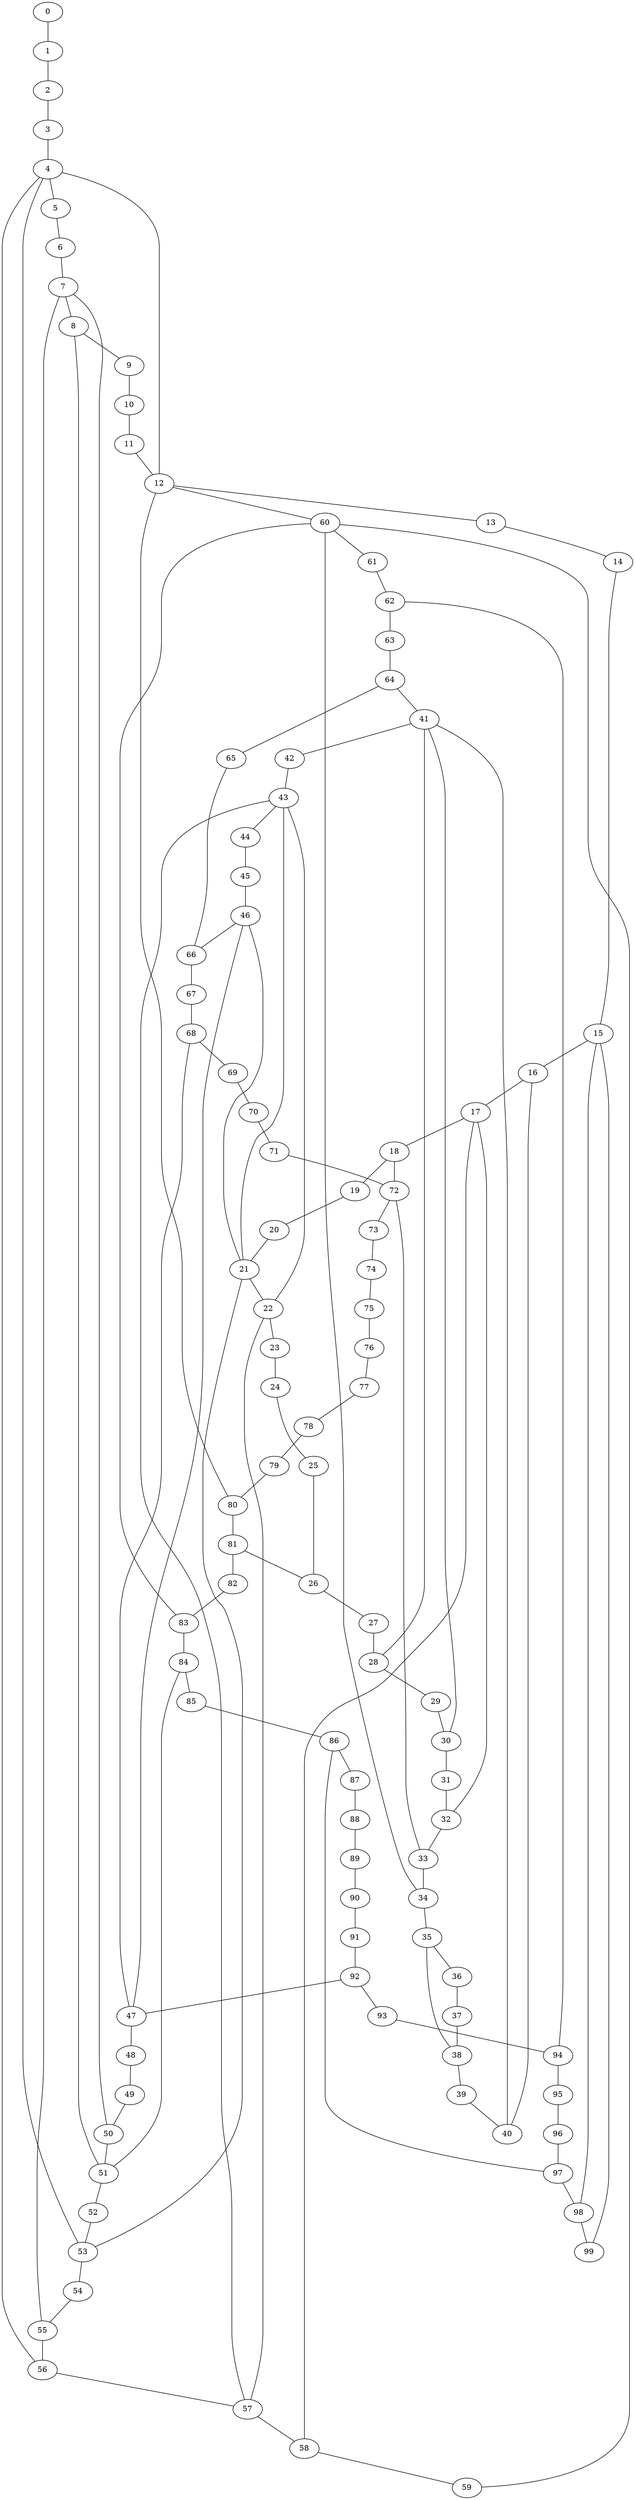 graph G {
  "0";
  "1";
  "2";
  "3";
  "4";
  "5";
  "6";
  "7";
  "8";
  "9";
  "10";
  "11";
  "12";
  "13";
  "14";
  "15";
  "16";
  "17";
  "18";
  "19";
  "20";
  "21";
  "22";
  "23";
  "24";
  "25";
  "26";
  "27";
  "28";
  "29";
  "30";
  "31";
  "32";
  "33";
  "34";
  "35";
  "36";
  "37";
  "38";
  "39";
  "40";
  "41";
  "42";
  "43";
  "44";
  "45";
  "46";
  "47";
  "48";
  "49";
  "50";
  "51";
  "52";
  "53";
  "54";
  "55";
  "56";
  "57";
  "58";
  "59";
  "60";
  "61";
  "62";
  "63";
  "64";
  "65";
  "66";
  "67";
  "68";
  "69";
  "70";
  "71";
  "72";
  "73";
  "74";
  "75";
  "76";
  "77";
  "78";
  "79";
  "80";
  "81";
  "82";
  "83";
  "84";
  "85";
  "86";
  "87";
  "88";
  "89";
  "90";
  "91";
  "92";
  "93";
  "94";
  "95";
  "96";
  "97";
  "98";
  "99";
    "72" -- "73";
    "18" -- "72";
    "67" -- "68";
    "44" -- "45";
    "17" -- "58";
    "8" -- "9";
    "40" -- "41";
    "60" -- "83";
    "46" -- "66";
    "46" -- "21";
    "41" -- "42";
    "96" -- "97";
    "18" -- "19";
    "73" -- "74";
    "16" -- "40";
    "14" -- "15";
    "9" -- "10";
    "74" -- "75";
    "15" -- "16";
    "47" -- "48";
    "42" -- "43";
    "41" -- "30";
    "34" -- "60";
    "62" -- "94";
    "38" -- "39";
    "48" -- "49";
    "80" -- "81";
    "86" -- "97";
    "75" -- "76";
    "85" -- "86";
    "84" -- "51";
    "71" -- "72";
    "16" -- "17";
    "81" -- "82";
    "68" -- "47";
    "12" -- "13";
    "22" -- "23";
    "77" -- "78";
    "49" -- "50";
    "43" -- "21";
    "72" -- "33";
    "13" -- "14";
    "45" -- "46";
    "55" -- "56";
    "50" -- "51";
    "82" -- "83";
    "51" -- "52";
    "46" -- "47";
    "23" -- "24";
    "78" -- "79";
    "57" -- "43";
    "83" -- "84";
    "7" -- "55";
    "19" -- "20";
    "17" -- "32";
    "24" -- "25";
    "79" -- "80";
    "41" -- "28";
    "56" -- "57";
    "20" -- "21";
    "52" -- "53";
    "15" -- "98";
    "57" -- "58";
    "89" -- "90";
    "53" -- "54";
    "30" -- "31";
    "25" -- "26";
    "22" -- "57";
    "90" -- "91";
    "26" -- "27";
    "21" -- "22";
    "31" -- "32";
    "86" -- "87";
    "64" -- "41";
    "17" -- "18";
    "7" -- "50";
    "27" -- "28";
    "54" -- "55";
    "64" -- "65";
    "5" -- "6";
    "60" -- "61";
    "87" -- "88";
    "97" -- "98";
    "1" -- "2";
    "28" -- "29";
    "43" -- "22";
    "93" -- "94";
    "88" -- "89";
    "12" -- "60";
    "4" -- "56";
    "29" -- "30";
    "84" -- "85";
    "61" -- "62";
    "2" -- "3";
    "62" -- "63";
    "94" -- "95";
    "3" -- "4";
    "58" -- "59";
    "35" -- "36";
    "80" -- "12";
    "12" -- "4";
    "95" -- "96";
    "92" -- "47";
    "36" -- "37";
    "91" -- "92";
    "68" -- "69";
    "63" -- "64";
    "32" -- "33";
    "81" -- "26";
    "4" -- "5";
    "59" -- "60";
    "35" -- "38";
    "69" -- "70";
    "51" -- "8";
    "15" -- "99";
    "0" -- "1";
    "10" -- "11";
    "65" -- "66";
    "37" -- "38";
    "92" -- "93";
    "6" -- "7";
    "53" -- "4";
    "33" -- "34";
    "43" -- "44";
    "98" -- "99";
    "70" -- "71";
    "39" -- "40";
    "34" -- "35";
    "11" -- "12";
    "66" -- "67";
    "76" -- "77";
    "21" -- "53";
    "7" -- "8";
}
